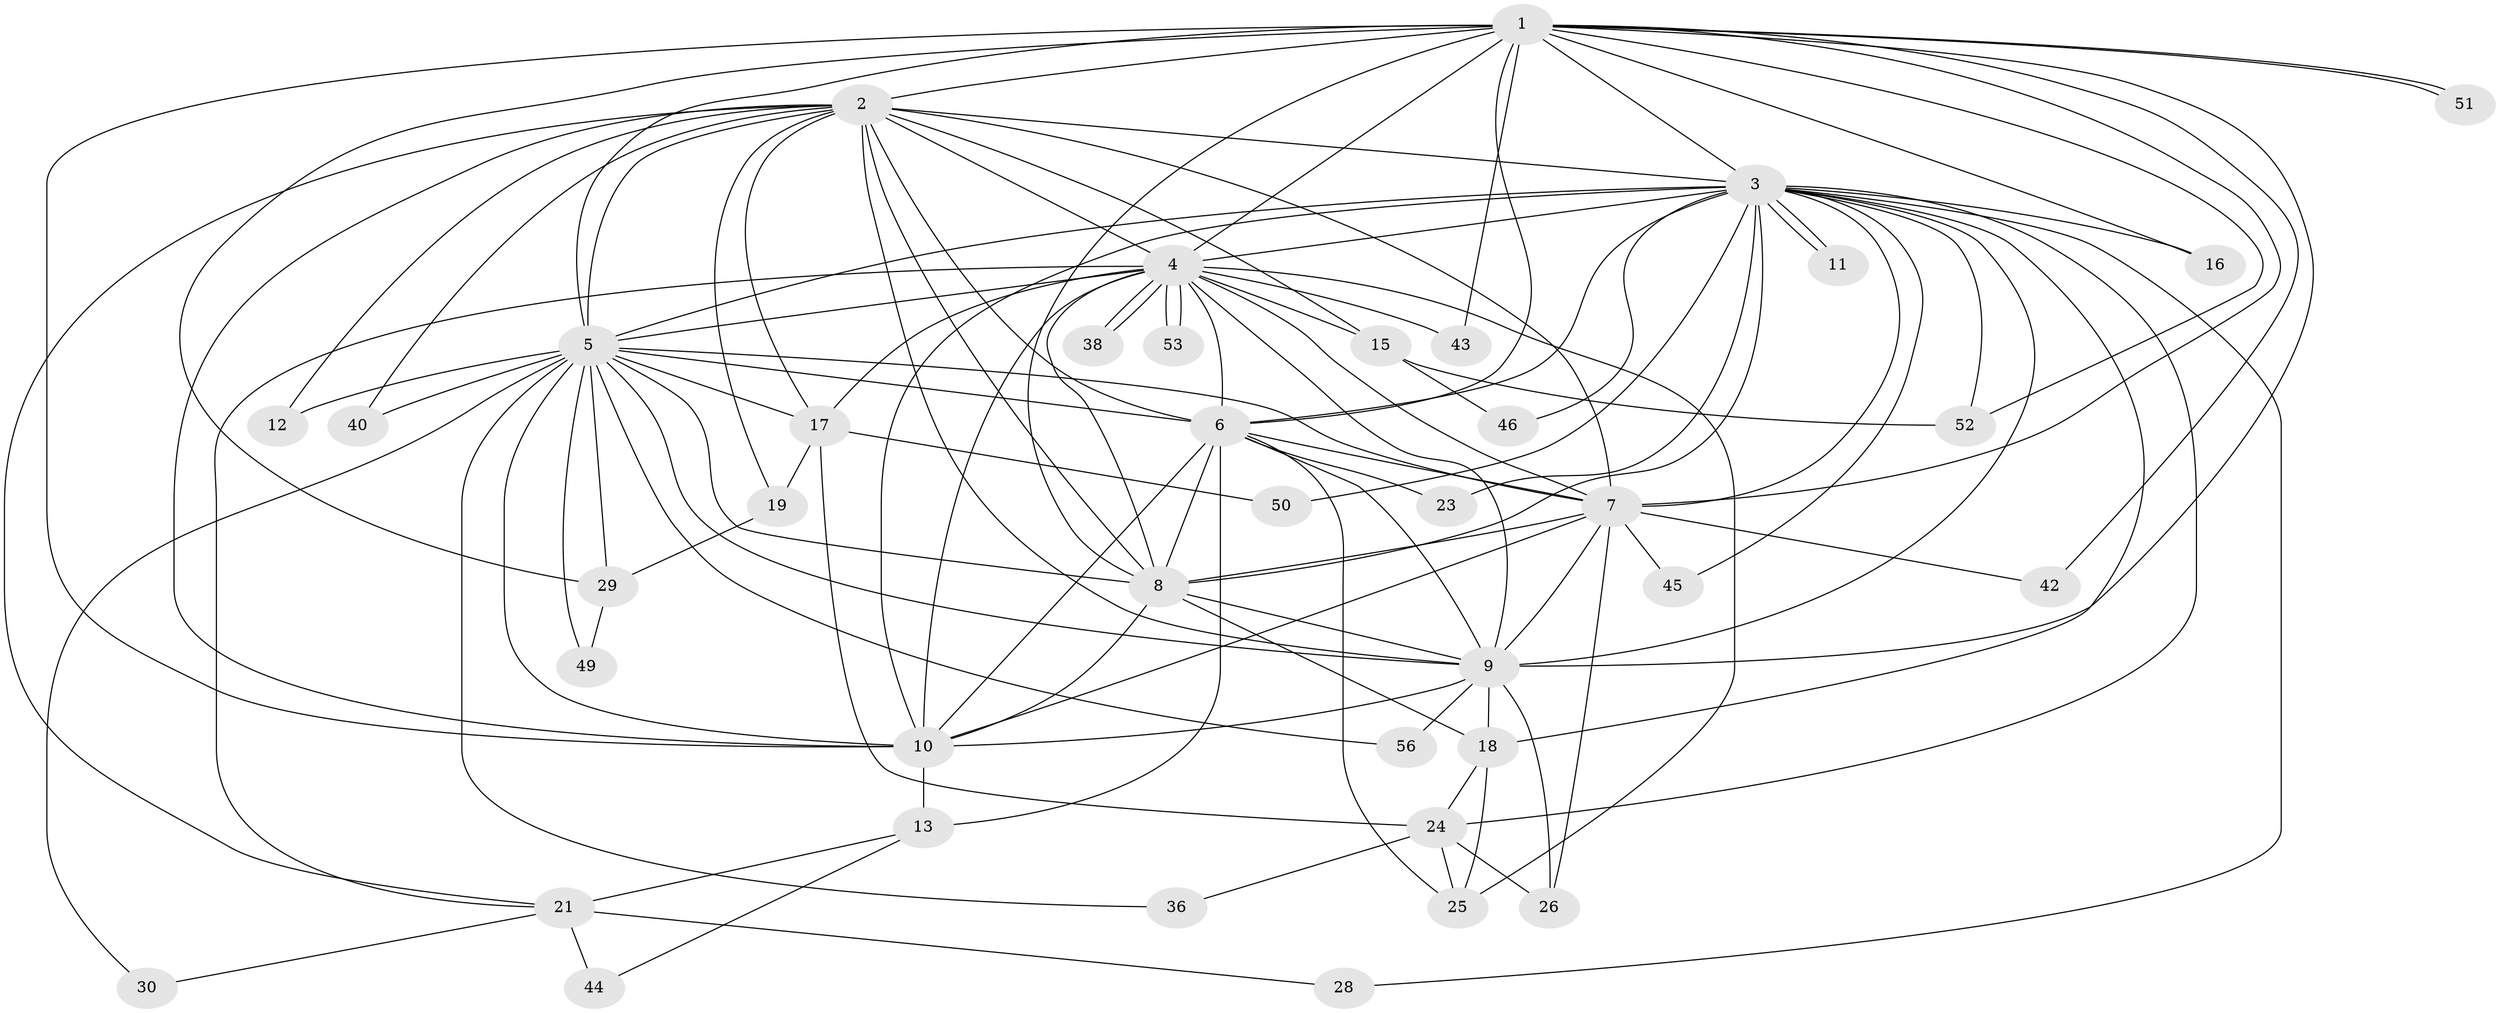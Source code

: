 // Generated by graph-tools (version 1.1) at 2025/23/03/03/25 07:23:47]
// undirected, 40 vertices, 114 edges
graph export_dot {
graph [start="1"]
  node [color=gray90,style=filled];
  1 [super="+33"];
  2 [super="+14"];
  3 [super="+22"];
  4 [super="+39"];
  5 [super="+31"];
  6;
  7 [super="+48"];
  8;
  9 [super="+32"];
  10 [super="+20"];
  11;
  12;
  13 [super="+35"];
  15;
  16;
  17 [super="+55"];
  18 [super="+57"];
  19;
  21 [super="+27"];
  23;
  24 [super="+41"];
  25 [super="+34"];
  26 [super="+37"];
  28;
  29 [super="+47"];
  30;
  36;
  38;
  40;
  42;
  43;
  44;
  45;
  46;
  49;
  50;
  51;
  52 [super="+54"];
  53;
  56;
  1 -- 2 [weight=3];
  1 -- 3;
  1 -- 4;
  1 -- 5;
  1 -- 6;
  1 -- 7;
  1 -- 8;
  1 -- 9;
  1 -- 10;
  1 -- 16;
  1 -- 29;
  1 -- 42;
  1 -- 43;
  1 -- 51;
  1 -- 51;
  1 -- 52;
  2 -- 3 [weight=2];
  2 -- 4;
  2 -- 5;
  2 -- 6;
  2 -- 7;
  2 -- 8;
  2 -- 9;
  2 -- 10;
  2 -- 12;
  2 -- 15;
  2 -- 17;
  2 -- 19;
  2 -- 21;
  2 -- 40;
  3 -- 4;
  3 -- 5;
  3 -- 6;
  3 -- 7;
  3 -- 8;
  3 -- 9;
  3 -- 10 [weight=2];
  3 -- 11;
  3 -- 11;
  3 -- 16;
  3 -- 18;
  3 -- 23;
  3 -- 28;
  3 -- 45;
  3 -- 46;
  3 -- 50;
  3 -- 52;
  3 -- 24;
  4 -- 5;
  4 -- 6;
  4 -- 7;
  4 -- 8;
  4 -- 9;
  4 -- 10;
  4 -- 15;
  4 -- 17;
  4 -- 21;
  4 -- 38;
  4 -- 38;
  4 -- 53;
  4 -- 53;
  4 -- 25;
  4 -- 43;
  5 -- 6;
  5 -- 7;
  5 -- 8;
  5 -- 9;
  5 -- 10;
  5 -- 12;
  5 -- 29;
  5 -- 30;
  5 -- 36;
  5 -- 40;
  5 -- 49;
  5 -- 56;
  5 -- 17;
  6 -- 7;
  6 -- 8;
  6 -- 9;
  6 -- 10;
  6 -- 13 [weight=2];
  6 -- 23;
  6 -- 25;
  7 -- 8;
  7 -- 9;
  7 -- 10 [weight=2];
  7 -- 26;
  7 -- 42;
  7 -- 45;
  8 -- 9 [weight=2];
  8 -- 10;
  8 -- 18;
  9 -- 10;
  9 -- 26;
  9 -- 56;
  9 -- 18;
  10 -- 13;
  13 -- 44;
  13 -- 21;
  15 -- 46;
  15 -- 52;
  17 -- 19;
  17 -- 24;
  17 -- 50;
  18 -- 24;
  18 -- 25;
  19 -- 29;
  21 -- 30;
  21 -- 28;
  21 -- 44;
  24 -- 25;
  24 -- 36;
  24 -- 26;
  29 -- 49;
}
